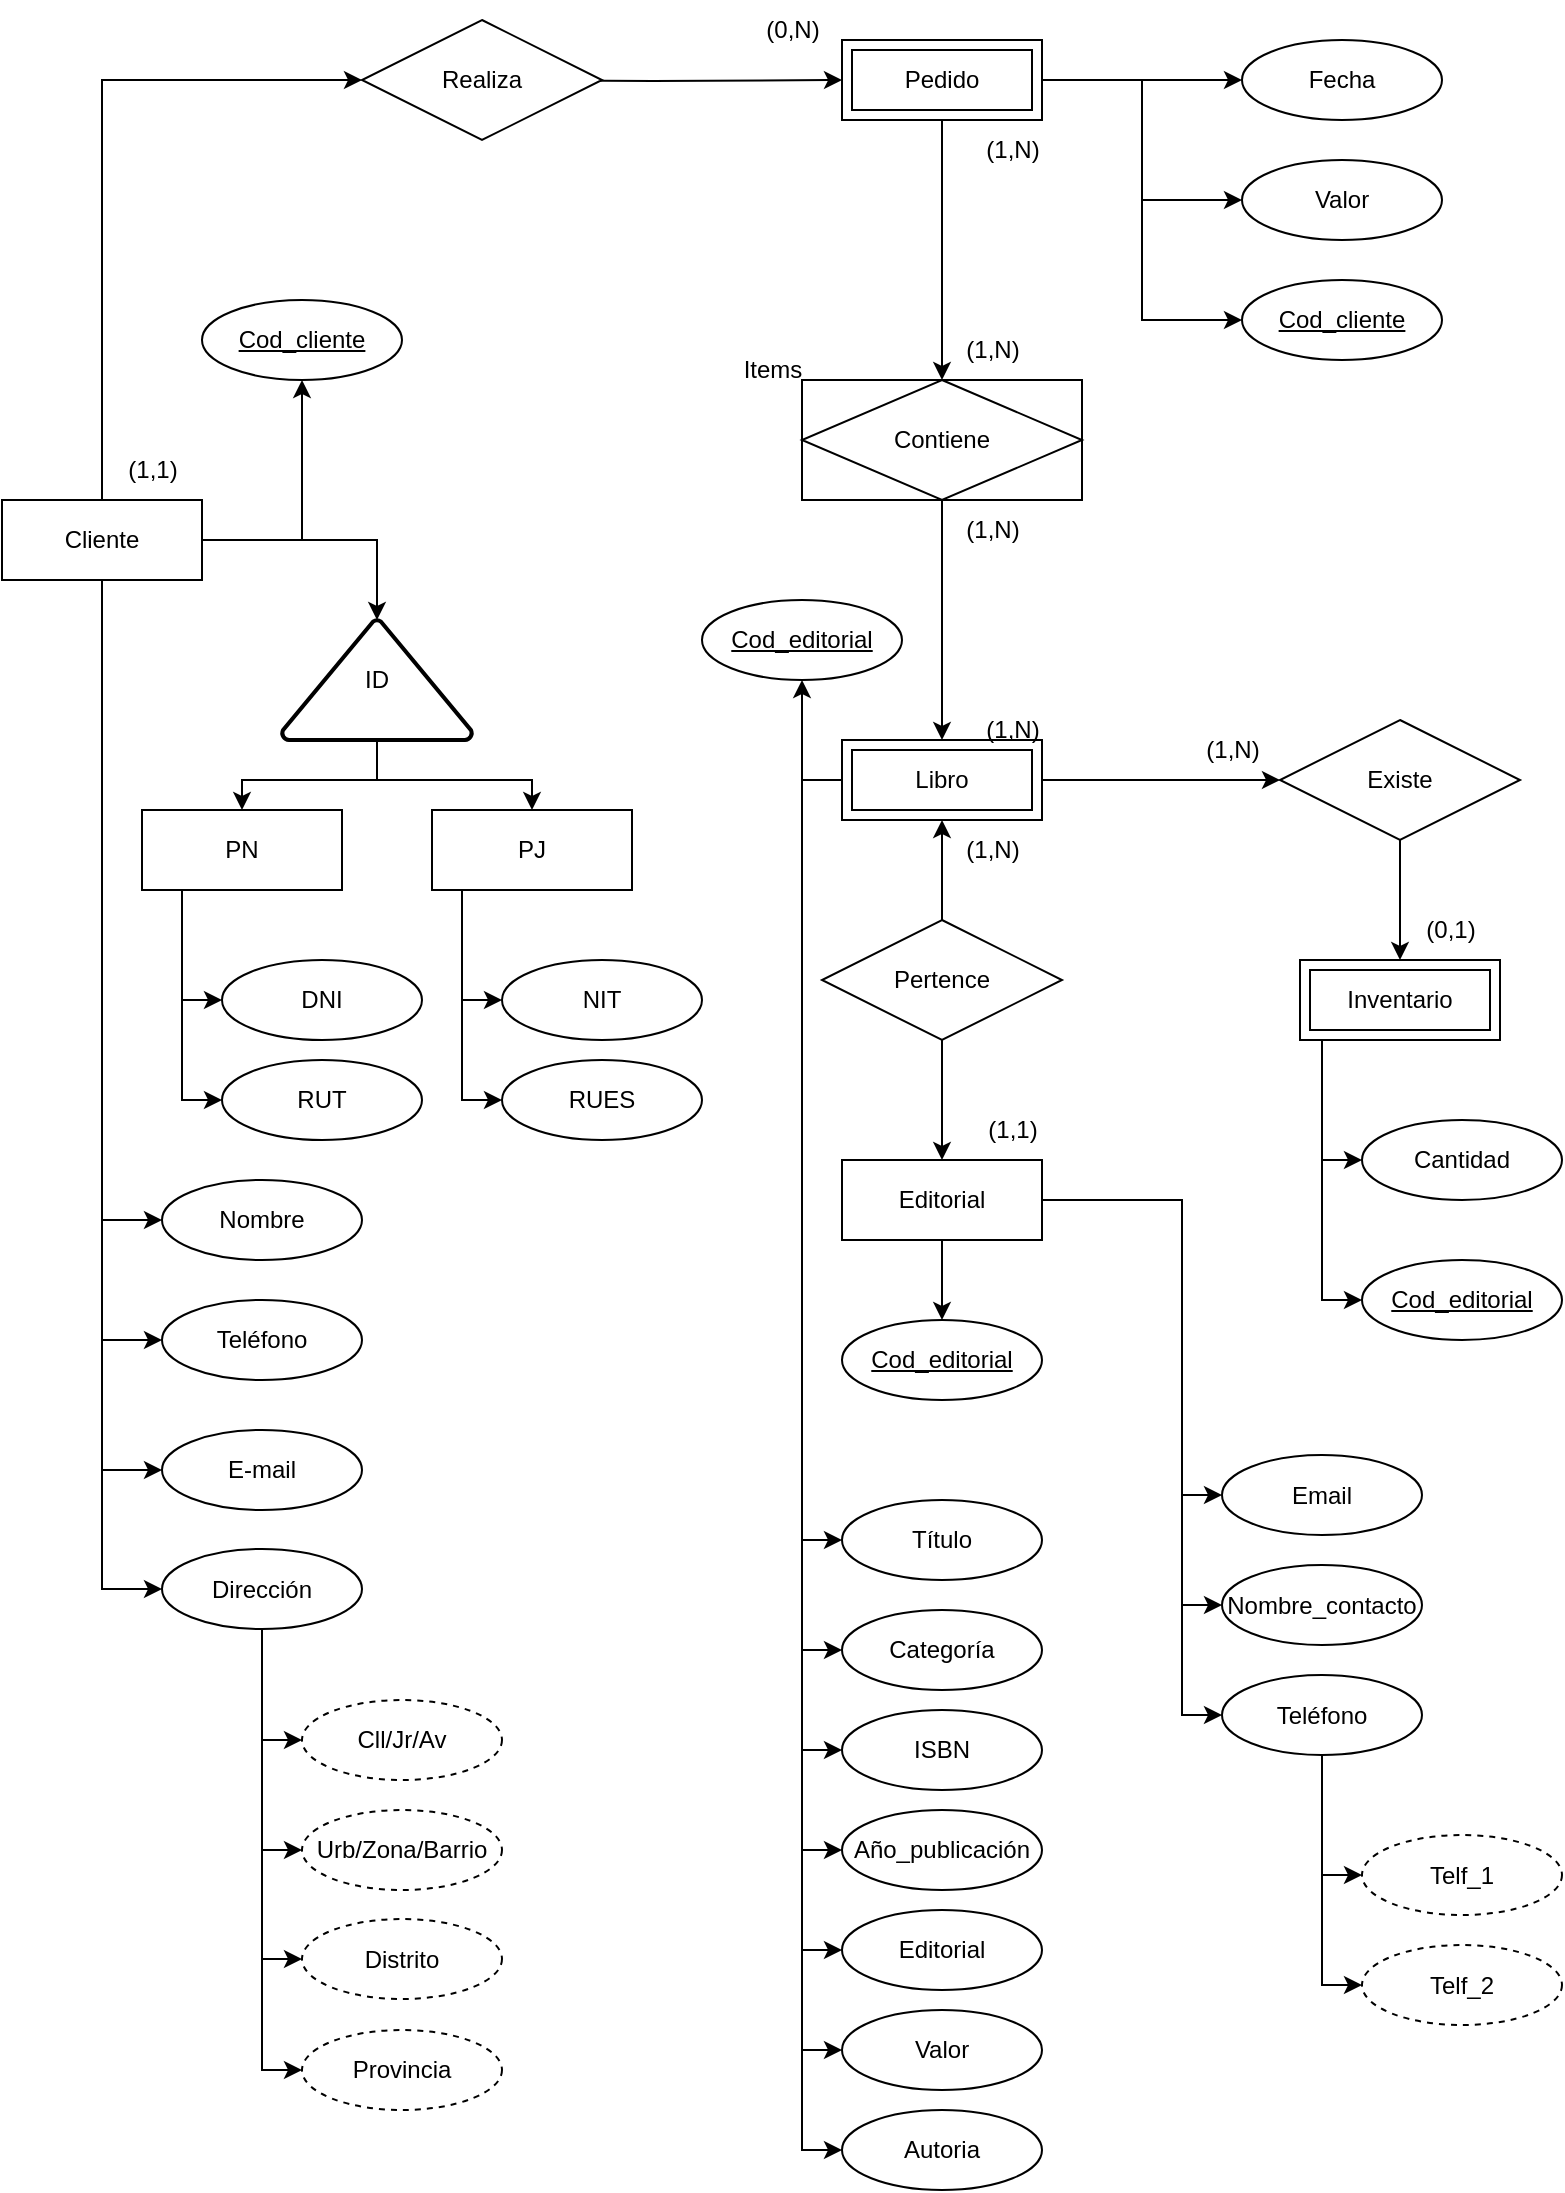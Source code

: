 <mxfile version="26.2.14">
  <diagram name="Página-1" id="Ip4v7dtbPbzpBwcVzH8t">
    <mxGraphModel dx="1016" dy="527" grid="1" gridSize="10" guides="1" tooltips="1" connect="1" arrows="1" fold="1" page="1" pageScale="1" pageWidth="827" pageHeight="1169" math="0" shadow="0">
      <root>
        <mxCell id="0" />
        <mxCell id="1" parent="0" />
        <mxCell id="OY7hNffcwOMPqXHgmJIn-22" style="edgeStyle=orthogonalEdgeStyle;rounded=0;orthogonalLoop=1;jettySize=auto;html=1;exitX=1;exitY=0.5;exitDx=0;exitDy=0;entryX=0;entryY=0.5;entryDx=0;entryDy=0;" edge="1" parent="1" source="OY7hNffcwOMPqXHgmJIn-1" target="OY7hNffcwOMPqXHgmJIn-21">
          <mxGeometry relative="1" as="geometry" />
        </mxCell>
        <mxCell id="OY7hNffcwOMPqXHgmJIn-81" style="edgeStyle=orthogonalEdgeStyle;rounded=0;orthogonalLoop=1;jettySize=auto;html=1;exitX=0;exitY=0.5;exitDx=0;exitDy=0;entryX=0;entryY=0.5;entryDx=0;entryDy=0;" edge="1" parent="1" source="OY7hNffcwOMPqXHgmJIn-1" target="OY7hNffcwOMPqXHgmJIn-74">
          <mxGeometry relative="1" as="geometry" />
        </mxCell>
        <mxCell id="OY7hNffcwOMPqXHgmJIn-82" style="edgeStyle=orthogonalEdgeStyle;rounded=0;orthogonalLoop=1;jettySize=auto;html=1;exitX=0;exitY=0.5;exitDx=0;exitDy=0;entryX=0;entryY=0.5;entryDx=0;entryDy=0;" edge="1" parent="1" source="OY7hNffcwOMPqXHgmJIn-1" target="OY7hNffcwOMPqXHgmJIn-75">
          <mxGeometry relative="1" as="geometry" />
        </mxCell>
        <mxCell id="OY7hNffcwOMPqXHgmJIn-84" style="edgeStyle=orthogonalEdgeStyle;rounded=0;orthogonalLoop=1;jettySize=auto;html=1;exitX=0;exitY=0.5;exitDx=0;exitDy=0;entryX=0;entryY=0.5;entryDx=0;entryDy=0;" edge="1" parent="1" source="OY7hNffcwOMPqXHgmJIn-1" target="OY7hNffcwOMPqXHgmJIn-76">
          <mxGeometry relative="1" as="geometry" />
        </mxCell>
        <mxCell id="OY7hNffcwOMPqXHgmJIn-85" style="edgeStyle=orthogonalEdgeStyle;rounded=0;orthogonalLoop=1;jettySize=auto;html=1;exitX=0;exitY=0.5;exitDx=0;exitDy=0;entryX=0;entryY=0.5;entryDx=0;entryDy=0;" edge="1" parent="1" source="OY7hNffcwOMPqXHgmJIn-1" target="OY7hNffcwOMPqXHgmJIn-77">
          <mxGeometry relative="1" as="geometry" />
        </mxCell>
        <mxCell id="OY7hNffcwOMPqXHgmJIn-86" style="edgeStyle=orthogonalEdgeStyle;rounded=0;orthogonalLoop=1;jettySize=auto;html=1;exitX=0;exitY=0.5;exitDx=0;exitDy=0;entryX=0;entryY=0.5;entryDx=0;entryDy=0;" edge="1" parent="1" source="OY7hNffcwOMPqXHgmJIn-1" target="OY7hNffcwOMPqXHgmJIn-78">
          <mxGeometry relative="1" as="geometry" />
        </mxCell>
        <mxCell id="OY7hNffcwOMPqXHgmJIn-87" style="edgeStyle=orthogonalEdgeStyle;rounded=0;orthogonalLoop=1;jettySize=auto;html=1;exitX=0;exitY=0.5;exitDx=0;exitDy=0;entryX=0;entryY=0.5;entryDx=0;entryDy=0;" edge="1" parent="1" source="OY7hNffcwOMPqXHgmJIn-1" target="OY7hNffcwOMPqXHgmJIn-79">
          <mxGeometry relative="1" as="geometry" />
        </mxCell>
        <mxCell id="OY7hNffcwOMPqXHgmJIn-88" style="edgeStyle=orthogonalEdgeStyle;rounded=0;orthogonalLoop=1;jettySize=auto;html=1;exitX=0;exitY=0.5;exitDx=0;exitDy=0;entryX=0;entryY=0.5;entryDx=0;entryDy=0;" edge="1" parent="1" source="OY7hNffcwOMPqXHgmJIn-1" target="OY7hNffcwOMPqXHgmJIn-80">
          <mxGeometry relative="1" as="geometry" />
        </mxCell>
        <mxCell id="OY7hNffcwOMPqXHgmJIn-109" style="edgeStyle=orthogonalEdgeStyle;rounded=0;orthogonalLoop=1;jettySize=auto;html=1;exitX=0;exitY=0.5;exitDx=0;exitDy=0;" edge="1" parent="1" source="OY7hNffcwOMPqXHgmJIn-1" target="OY7hNffcwOMPqXHgmJIn-108">
          <mxGeometry relative="1" as="geometry" />
        </mxCell>
        <mxCell id="OY7hNffcwOMPqXHgmJIn-1" value="Libro" style="shape=ext;margin=3;double=1;whiteSpace=wrap;html=1;align=center;" vertex="1" parent="1">
          <mxGeometry x="450" y="410" width="100" height="40" as="geometry" />
        </mxCell>
        <mxCell id="OY7hNffcwOMPqXHgmJIn-12" style="edgeStyle=orthogonalEdgeStyle;rounded=0;orthogonalLoop=1;jettySize=auto;html=1;exitX=0.5;exitY=1;exitDx=0;exitDy=0;entryX=0.5;entryY=0;entryDx=0;entryDy=0;" edge="1" parent="1" source="OY7hNffcwOMPqXHgmJIn-2" target="OY7hNffcwOMPqXHgmJIn-28">
          <mxGeometry relative="1" as="geometry">
            <mxPoint x="500" y="160" as="targetPoint" />
          </mxGeometry>
        </mxCell>
        <mxCell id="OY7hNffcwOMPqXHgmJIn-72" style="edgeStyle=orthogonalEdgeStyle;rounded=0;orthogonalLoop=1;jettySize=auto;html=1;exitX=1;exitY=0.5;exitDx=0;exitDy=0;entryX=0;entryY=0.5;entryDx=0;entryDy=0;" edge="1" parent="1" source="OY7hNffcwOMPqXHgmJIn-2" target="OY7hNffcwOMPqXHgmJIn-70">
          <mxGeometry relative="1" as="geometry" />
        </mxCell>
        <mxCell id="OY7hNffcwOMPqXHgmJIn-73" style="edgeStyle=orthogonalEdgeStyle;rounded=0;orthogonalLoop=1;jettySize=auto;html=1;exitX=1;exitY=0.5;exitDx=0;exitDy=0;entryX=0;entryY=0.5;entryDx=0;entryDy=0;" edge="1" parent="1" source="OY7hNffcwOMPqXHgmJIn-2" target="OY7hNffcwOMPqXHgmJIn-71">
          <mxGeometry relative="1" as="geometry" />
        </mxCell>
        <mxCell id="OY7hNffcwOMPqXHgmJIn-107" style="edgeStyle=orthogonalEdgeStyle;rounded=0;orthogonalLoop=1;jettySize=auto;html=1;exitX=1;exitY=0.5;exitDx=0;exitDy=0;entryX=0;entryY=0.5;entryDx=0;entryDy=0;" edge="1" parent="1" source="OY7hNffcwOMPqXHgmJIn-2" target="OY7hNffcwOMPqXHgmJIn-106">
          <mxGeometry relative="1" as="geometry" />
        </mxCell>
        <mxCell id="OY7hNffcwOMPqXHgmJIn-2" value="Pedido" style="shape=ext;margin=3;double=1;whiteSpace=wrap;html=1;align=center;" vertex="1" parent="1">
          <mxGeometry x="450" y="60" width="100" height="40" as="geometry" />
        </mxCell>
        <mxCell id="OY7hNffcwOMPqXHgmJIn-90" style="edgeStyle=orthogonalEdgeStyle;rounded=0;orthogonalLoop=1;jettySize=auto;html=1;exitX=0.5;exitY=1;exitDx=0;exitDy=0;entryX=0;entryY=0.5;entryDx=0;entryDy=0;" edge="1" parent="1" source="OY7hNffcwOMPqXHgmJIn-3" target="OY7hNffcwOMPqXHgmJIn-89">
          <mxGeometry relative="1" as="geometry">
            <Array as="points">
              <mxPoint x="690" y="560" />
              <mxPoint x="690" y="620" />
            </Array>
          </mxGeometry>
        </mxCell>
        <mxCell id="OY7hNffcwOMPqXHgmJIn-112" style="edgeStyle=orthogonalEdgeStyle;rounded=0;orthogonalLoop=1;jettySize=auto;html=1;exitX=0.5;exitY=1;exitDx=0;exitDy=0;entryX=0;entryY=0.5;entryDx=0;entryDy=0;" edge="1" parent="1" source="OY7hNffcwOMPqXHgmJIn-3" target="OY7hNffcwOMPqXHgmJIn-110">
          <mxGeometry relative="1" as="geometry">
            <Array as="points">
              <mxPoint x="690" y="560" />
              <mxPoint x="690" y="690" />
            </Array>
          </mxGeometry>
        </mxCell>
        <mxCell id="OY7hNffcwOMPqXHgmJIn-3" value="Inventario" style="shape=ext;margin=3;double=1;whiteSpace=wrap;html=1;align=center;" vertex="1" parent="1">
          <mxGeometry x="679" y="520" width="100" height="40" as="geometry" />
        </mxCell>
        <mxCell id="OY7hNffcwOMPqXHgmJIn-94" style="edgeStyle=orthogonalEdgeStyle;rounded=0;orthogonalLoop=1;jettySize=auto;html=1;exitX=1;exitY=0.5;exitDx=0;exitDy=0;entryX=0;entryY=0.5;entryDx=0;entryDy=0;" edge="1" parent="1" source="OY7hNffcwOMPqXHgmJIn-4" target="OY7hNffcwOMPqXHgmJIn-91">
          <mxGeometry relative="1" as="geometry">
            <Array as="points">
              <mxPoint x="620" y="640" />
              <mxPoint x="620" y="787" />
            </Array>
          </mxGeometry>
        </mxCell>
        <mxCell id="OY7hNffcwOMPqXHgmJIn-95" style="edgeStyle=orthogonalEdgeStyle;rounded=0;orthogonalLoop=1;jettySize=auto;html=1;exitX=1;exitY=0.5;exitDx=0;exitDy=0;entryX=0;entryY=0.5;entryDx=0;entryDy=0;" edge="1" parent="1" source="OY7hNffcwOMPqXHgmJIn-4" target="OY7hNffcwOMPqXHgmJIn-92">
          <mxGeometry relative="1" as="geometry">
            <Array as="points">
              <mxPoint x="620" y="640" />
              <mxPoint x="620" y="843" />
            </Array>
          </mxGeometry>
        </mxCell>
        <mxCell id="OY7hNffcwOMPqXHgmJIn-96" style="edgeStyle=orthogonalEdgeStyle;rounded=0;orthogonalLoop=1;jettySize=auto;html=1;exitX=1;exitY=0.5;exitDx=0;exitDy=0;entryX=0;entryY=0.5;entryDx=0;entryDy=0;" edge="1" parent="1" source="OY7hNffcwOMPqXHgmJIn-4" target="OY7hNffcwOMPqXHgmJIn-93">
          <mxGeometry relative="1" as="geometry">
            <Array as="points">
              <mxPoint x="620" y="640" />
              <mxPoint x="620" y="897" />
            </Array>
          </mxGeometry>
        </mxCell>
        <mxCell id="OY7hNffcwOMPqXHgmJIn-104" style="edgeStyle=orthogonalEdgeStyle;rounded=0;orthogonalLoop=1;jettySize=auto;html=1;exitX=0.5;exitY=1;exitDx=0;exitDy=0;entryX=0.5;entryY=0;entryDx=0;entryDy=0;" edge="1" parent="1" source="OY7hNffcwOMPqXHgmJIn-4" target="OY7hNffcwOMPqXHgmJIn-103">
          <mxGeometry relative="1" as="geometry" />
        </mxCell>
        <mxCell id="OY7hNffcwOMPqXHgmJIn-4" value="Editorial" style="whiteSpace=wrap;html=1;align=center;" vertex="1" parent="1">
          <mxGeometry x="450" y="620" width="100" height="40" as="geometry" />
        </mxCell>
        <mxCell id="OY7hNffcwOMPqXHgmJIn-26" style="edgeStyle=orthogonalEdgeStyle;rounded=0;orthogonalLoop=1;jettySize=auto;html=1;exitX=0.5;exitY=0;exitDx=0;exitDy=0;entryX=0;entryY=0.5;entryDx=0;entryDy=0;" edge="1" parent="1" source="OY7hNffcwOMPqXHgmJIn-5" target="OY7hNffcwOMPqXHgmJIn-6">
          <mxGeometry relative="1" as="geometry" />
        </mxCell>
        <mxCell id="OY7hNffcwOMPqXHgmJIn-39" style="edgeStyle=orthogonalEdgeStyle;rounded=0;orthogonalLoop=1;jettySize=auto;html=1;exitX=0.5;exitY=1;exitDx=0;exitDy=0;entryX=0;entryY=0.5;entryDx=0;entryDy=0;" edge="1" parent="1" source="OY7hNffcwOMPqXHgmJIn-5" target="OY7hNffcwOMPqXHgmJIn-35">
          <mxGeometry relative="1" as="geometry" />
        </mxCell>
        <mxCell id="OY7hNffcwOMPqXHgmJIn-40" style="edgeStyle=orthogonalEdgeStyle;rounded=0;orthogonalLoop=1;jettySize=auto;html=1;exitX=0.5;exitY=1;exitDx=0;exitDy=0;entryX=0;entryY=0.5;entryDx=0;entryDy=0;" edge="1" parent="1" source="OY7hNffcwOMPqXHgmJIn-5" target="OY7hNffcwOMPqXHgmJIn-36">
          <mxGeometry relative="1" as="geometry" />
        </mxCell>
        <mxCell id="OY7hNffcwOMPqXHgmJIn-41" style="edgeStyle=orthogonalEdgeStyle;rounded=0;orthogonalLoop=1;jettySize=auto;html=1;exitX=0.5;exitY=1;exitDx=0;exitDy=0;entryX=0;entryY=0.5;entryDx=0;entryDy=0;" edge="1" parent="1" source="OY7hNffcwOMPqXHgmJIn-5" target="OY7hNffcwOMPqXHgmJIn-37">
          <mxGeometry relative="1" as="geometry" />
        </mxCell>
        <mxCell id="OY7hNffcwOMPqXHgmJIn-105" style="edgeStyle=orthogonalEdgeStyle;rounded=0;orthogonalLoop=1;jettySize=auto;html=1;exitX=1;exitY=0.5;exitDx=0;exitDy=0;entryX=0.5;entryY=1;entryDx=0;entryDy=0;" edge="1" parent="1" source="OY7hNffcwOMPqXHgmJIn-5" target="OY7hNffcwOMPqXHgmJIn-102">
          <mxGeometry relative="1" as="geometry" />
        </mxCell>
        <mxCell id="OY7hNffcwOMPqXHgmJIn-5" value="Cliente" style="whiteSpace=wrap;html=1;align=center;" vertex="1" parent="1">
          <mxGeometry x="30" y="290" width="100" height="40" as="geometry" />
        </mxCell>
        <mxCell id="OY7hNffcwOMPqXHgmJIn-8" style="edgeStyle=orthogonalEdgeStyle;rounded=0;orthogonalLoop=1;jettySize=auto;html=1;exitX=1;exitY=0.5;exitDx=0;exitDy=0;entryX=0;entryY=0.5;entryDx=0;entryDy=0;" edge="1" parent="1" target="OY7hNffcwOMPqXHgmJIn-2">
          <mxGeometry relative="1" as="geometry">
            <mxPoint x="260" y="80" as="sourcePoint" />
          </mxGeometry>
        </mxCell>
        <mxCell id="OY7hNffcwOMPqXHgmJIn-6" value="Realiza" style="shape=rhombus;perimeter=rhombusPerimeter;whiteSpace=wrap;html=1;align=center;" vertex="1" parent="1">
          <mxGeometry x="210" y="50" width="120" height="60" as="geometry" />
        </mxCell>
        <mxCell id="OY7hNffcwOMPqXHgmJIn-9" value="(1,1)" style="text;html=1;align=center;verticalAlign=middle;resizable=0;points=[];autosize=1;strokeColor=none;fillColor=none;" vertex="1" parent="1">
          <mxGeometry x="80" y="260" width="50" height="30" as="geometry" />
        </mxCell>
        <mxCell id="OY7hNffcwOMPqXHgmJIn-10" value="(0,N)" style="text;html=1;align=center;verticalAlign=middle;resizable=0;points=[];autosize=1;strokeColor=none;fillColor=none;" vertex="1" parent="1">
          <mxGeometry x="400" y="40" width="50" height="30" as="geometry" />
        </mxCell>
        <mxCell id="OY7hNffcwOMPqXHgmJIn-14" value="(1,N)" style="text;html=1;align=center;verticalAlign=middle;resizable=0;points=[];autosize=1;strokeColor=none;fillColor=none;" vertex="1" parent="1">
          <mxGeometry x="510" y="100" width="50" height="30" as="geometry" />
        </mxCell>
        <mxCell id="OY7hNffcwOMPqXHgmJIn-15" value="(1,N)" style="text;html=1;align=center;verticalAlign=middle;resizable=0;points=[];autosize=1;strokeColor=none;fillColor=none;" vertex="1" parent="1">
          <mxGeometry x="510" y="390" width="50" height="30" as="geometry" />
        </mxCell>
        <mxCell id="OY7hNffcwOMPqXHgmJIn-17" style="edgeStyle=orthogonalEdgeStyle;rounded=0;orthogonalLoop=1;jettySize=auto;html=1;exitX=0.5;exitY=0;exitDx=0;exitDy=0;entryX=0.5;entryY=1;entryDx=0;entryDy=0;" edge="1" parent="1" source="OY7hNffcwOMPqXHgmJIn-16" target="OY7hNffcwOMPqXHgmJIn-1">
          <mxGeometry relative="1" as="geometry" />
        </mxCell>
        <mxCell id="OY7hNffcwOMPqXHgmJIn-18" style="edgeStyle=orthogonalEdgeStyle;rounded=0;orthogonalLoop=1;jettySize=auto;html=1;exitX=0.5;exitY=1;exitDx=0;exitDy=0;entryX=0.5;entryY=0;entryDx=0;entryDy=0;" edge="1" parent="1" source="OY7hNffcwOMPqXHgmJIn-16" target="OY7hNffcwOMPqXHgmJIn-4">
          <mxGeometry relative="1" as="geometry" />
        </mxCell>
        <mxCell id="OY7hNffcwOMPqXHgmJIn-16" value="Pertence" style="shape=rhombus;perimeter=rhombusPerimeter;whiteSpace=wrap;html=1;align=center;" vertex="1" parent="1">
          <mxGeometry x="440" y="500" width="120" height="60" as="geometry" />
        </mxCell>
        <mxCell id="OY7hNffcwOMPqXHgmJIn-19" value="(1,N)" style="text;html=1;align=center;verticalAlign=middle;resizable=0;points=[];autosize=1;strokeColor=none;fillColor=none;" vertex="1" parent="1">
          <mxGeometry x="500" y="450" width="50" height="30" as="geometry" />
        </mxCell>
        <mxCell id="OY7hNffcwOMPqXHgmJIn-20" value="(1,1)" style="text;html=1;align=center;verticalAlign=middle;resizable=0;points=[];autosize=1;strokeColor=none;fillColor=none;" vertex="1" parent="1">
          <mxGeometry x="510" y="590" width="50" height="30" as="geometry" />
        </mxCell>
        <mxCell id="OY7hNffcwOMPqXHgmJIn-21" value="Existe" style="shape=rhombus;perimeter=rhombusPerimeter;whiteSpace=wrap;html=1;align=center;" vertex="1" parent="1">
          <mxGeometry x="669" y="400" width="120" height="60" as="geometry" />
        </mxCell>
        <mxCell id="OY7hNffcwOMPqXHgmJIn-23" style="edgeStyle=orthogonalEdgeStyle;rounded=0;orthogonalLoop=1;jettySize=auto;html=1;entryX=0.5;entryY=0;entryDx=0;entryDy=0;" edge="1" parent="1" source="OY7hNffcwOMPqXHgmJIn-21" target="OY7hNffcwOMPqXHgmJIn-3">
          <mxGeometry relative="1" as="geometry" />
        </mxCell>
        <mxCell id="OY7hNffcwOMPqXHgmJIn-24" value="(1,N)" style="text;html=1;align=center;verticalAlign=middle;resizable=0;points=[];autosize=1;strokeColor=none;fillColor=none;" vertex="1" parent="1">
          <mxGeometry x="620" y="400" width="50" height="30" as="geometry" />
        </mxCell>
        <mxCell id="OY7hNffcwOMPqXHgmJIn-25" value="(0,1)" style="text;html=1;align=center;verticalAlign=middle;resizable=0;points=[];autosize=1;strokeColor=none;fillColor=none;" vertex="1" parent="1">
          <mxGeometry x="729" y="490" width="50" height="30" as="geometry" />
        </mxCell>
        <mxCell id="OY7hNffcwOMPqXHgmJIn-33" style="edgeStyle=orthogonalEdgeStyle;rounded=0;orthogonalLoop=1;jettySize=auto;html=1;exitX=0.5;exitY=1;exitDx=0;exitDy=0;entryX=0.5;entryY=0;entryDx=0;entryDy=0;" edge="1" parent="1" source="OY7hNffcwOMPqXHgmJIn-28" target="OY7hNffcwOMPqXHgmJIn-1">
          <mxGeometry relative="1" as="geometry" />
        </mxCell>
        <mxCell id="OY7hNffcwOMPqXHgmJIn-28" value="Contiene" style="shape=associativeEntity;whiteSpace=wrap;html=1;align=center;" vertex="1" parent="1">
          <mxGeometry x="430" y="230" width="140" height="60" as="geometry" />
        </mxCell>
        <mxCell id="OY7hNffcwOMPqXHgmJIn-29" value="Items" style="text;html=1;align=center;verticalAlign=middle;resizable=0;points=[];autosize=1;strokeColor=none;fillColor=none;" vertex="1" parent="1">
          <mxGeometry x="390" y="210" width="50" height="30" as="geometry" />
        </mxCell>
        <mxCell id="OY7hNffcwOMPqXHgmJIn-30" value="(1,N)" style="text;html=1;align=center;verticalAlign=middle;resizable=0;points=[];autosize=1;strokeColor=none;fillColor=none;" vertex="1" parent="1">
          <mxGeometry x="500" y="200" width="50" height="30" as="geometry" />
        </mxCell>
        <mxCell id="OY7hNffcwOMPqXHgmJIn-31" value="(1,N)" style="text;html=1;align=center;verticalAlign=middle;resizable=0;points=[];autosize=1;strokeColor=none;fillColor=none;" vertex="1" parent="1">
          <mxGeometry x="500" y="290" width="50" height="30" as="geometry" />
        </mxCell>
        <mxCell id="OY7hNffcwOMPqXHgmJIn-34" value="Nombre" style="ellipse;whiteSpace=wrap;html=1;align=center;" vertex="1" parent="1">
          <mxGeometry x="110" y="630" width="100" height="40" as="geometry" />
        </mxCell>
        <mxCell id="OY7hNffcwOMPqXHgmJIn-35" value="Teléfono" style="ellipse;whiteSpace=wrap;html=1;align=center;" vertex="1" parent="1">
          <mxGeometry x="110" y="690" width="100" height="40" as="geometry" />
        </mxCell>
        <mxCell id="OY7hNffcwOMPqXHgmJIn-36" value="E-mail" style="ellipse;whiteSpace=wrap;html=1;align=center;" vertex="1" parent="1">
          <mxGeometry x="110" y="755" width="100" height="40" as="geometry" />
        </mxCell>
        <mxCell id="OY7hNffcwOMPqXHgmJIn-51" style="edgeStyle=orthogonalEdgeStyle;rounded=0;orthogonalLoop=1;jettySize=auto;html=1;exitX=0.5;exitY=1;exitDx=0;exitDy=0;entryX=0;entryY=0.5;entryDx=0;entryDy=0;" edge="1" parent="1" source="OY7hNffcwOMPqXHgmJIn-37" target="OY7hNffcwOMPqXHgmJIn-42">
          <mxGeometry relative="1" as="geometry" />
        </mxCell>
        <mxCell id="OY7hNffcwOMPqXHgmJIn-52" style="edgeStyle=orthogonalEdgeStyle;rounded=0;orthogonalLoop=1;jettySize=auto;html=1;exitX=0.5;exitY=1;exitDx=0;exitDy=0;entryX=0;entryY=0.5;entryDx=0;entryDy=0;" edge="1" parent="1" source="OY7hNffcwOMPqXHgmJIn-37" target="OY7hNffcwOMPqXHgmJIn-43">
          <mxGeometry relative="1" as="geometry" />
        </mxCell>
        <mxCell id="OY7hNffcwOMPqXHgmJIn-53" style="edgeStyle=orthogonalEdgeStyle;rounded=0;orthogonalLoop=1;jettySize=auto;html=1;exitX=0.5;exitY=1;exitDx=0;exitDy=0;entryX=0;entryY=0.5;entryDx=0;entryDy=0;" edge="1" parent="1" source="OY7hNffcwOMPqXHgmJIn-37" target="OY7hNffcwOMPqXHgmJIn-44">
          <mxGeometry relative="1" as="geometry" />
        </mxCell>
        <mxCell id="OY7hNffcwOMPqXHgmJIn-55" style="edgeStyle=orthogonalEdgeStyle;rounded=0;orthogonalLoop=1;jettySize=auto;html=1;exitX=0.5;exitY=1;exitDx=0;exitDy=0;entryX=0;entryY=0.5;entryDx=0;entryDy=0;" edge="1" parent="1" source="OY7hNffcwOMPqXHgmJIn-37" target="OY7hNffcwOMPqXHgmJIn-45">
          <mxGeometry relative="1" as="geometry" />
        </mxCell>
        <mxCell id="OY7hNffcwOMPqXHgmJIn-37" value="Dirección" style="ellipse;whiteSpace=wrap;html=1;align=center;" vertex="1" parent="1">
          <mxGeometry x="110" y="814.5" width="100" height="40" as="geometry" />
        </mxCell>
        <mxCell id="OY7hNffcwOMPqXHgmJIn-38" style="edgeStyle=orthogonalEdgeStyle;rounded=0;orthogonalLoop=1;jettySize=auto;html=1;exitX=0.5;exitY=1;exitDx=0;exitDy=0;entryX=0;entryY=0.5;entryDx=0;entryDy=0;" edge="1" parent="1" source="OY7hNffcwOMPqXHgmJIn-5" target="OY7hNffcwOMPqXHgmJIn-34">
          <mxGeometry relative="1" as="geometry" />
        </mxCell>
        <mxCell id="OY7hNffcwOMPqXHgmJIn-42" value="Cll/Jr/Av" style="ellipse;whiteSpace=wrap;html=1;align=center;dashed=1;" vertex="1" parent="1">
          <mxGeometry x="180" y="890" width="100" height="40" as="geometry" />
        </mxCell>
        <mxCell id="OY7hNffcwOMPqXHgmJIn-43" value="Urb/Zona/Barrio" style="ellipse;whiteSpace=wrap;html=1;align=center;dashed=1;" vertex="1" parent="1">
          <mxGeometry x="180" y="945" width="100" height="40" as="geometry" />
        </mxCell>
        <mxCell id="OY7hNffcwOMPqXHgmJIn-44" value="Distrito" style="ellipse;whiteSpace=wrap;html=1;align=center;dashed=1;" vertex="1" parent="1">
          <mxGeometry x="180" y="999.5" width="100" height="40" as="geometry" />
        </mxCell>
        <mxCell id="OY7hNffcwOMPqXHgmJIn-45" value="Provincia" style="ellipse;whiteSpace=wrap;html=1;align=center;dashed=1;" vertex="1" parent="1">
          <mxGeometry x="180" y="1055" width="100" height="40" as="geometry" />
        </mxCell>
        <mxCell id="OY7hNffcwOMPqXHgmJIn-59" style="edgeStyle=orthogonalEdgeStyle;rounded=0;orthogonalLoop=1;jettySize=auto;html=1;exitX=0.5;exitY=1;exitDx=0;exitDy=0;exitPerimeter=0;entryX=0.5;entryY=0;entryDx=0;entryDy=0;" edge="1" parent="1" source="OY7hNffcwOMPqXHgmJIn-56" target="OY7hNffcwOMPqXHgmJIn-58">
          <mxGeometry relative="1" as="geometry">
            <Array as="points">
              <mxPoint x="217" y="430" />
              <mxPoint x="295" y="430" />
            </Array>
          </mxGeometry>
        </mxCell>
        <mxCell id="OY7hNffcwOMPqXHgmJIn-60" style="edgeStyle=orthogonalEdgeStyle;rounded=0;orthogonalLoop=1;jettySize=auto;html=1;exitX=0.5;exitY=1;exitDx=0;exitDy=0;exitPerimeter=0;entryX=0.5;entryY=0;entryDx=0;entryDy=0;" edge="1" parent="1" source="OY7hNffcwOMPqXHgmJIn-56" target="OY7hNffcwOMPqXHgmJIn-57">
          <mxGeometry relative="1" as="geometry" />
        </mxCell>
        <mxCell id="OY7hNffcwOMPqXHgmJIn-56" value="ID" style="strokeWidth=2;html=1;shape=mxgraph.flowchart.extract_or_measurement;whiteSpace=wrap;" vertex="1" parent="1">
          <mxGeometry x="170" y="350" width="95" height="60" as="geometry" />
        </mxCell>
        <mxCell id="OY7hNffcwOMPqXHgmJIn-65" style="edgeStyle=orthogonalEdgeStyle;rounded=0;orthogonalLoop=1;jettySize=auto;html=1;exitX=0.5;exitY=1;exitDx=0;exitDy=0;entryX=0;entryY=0.5;entryDx=0;entryDy=0;" edge="1" parent="1" source="OY7hNffcwOMPqXHgmJIn-57" target="OY7hNffcwOMPqXHgmJIn-61">
          <mxGeometry relative="1" as="geometry">
            <Array as="points">
              <mxPoint x="120" y="485" />
              <mxPoint x="120" y="540" />
            </Array>
          </mxGeometry>
        </mxCell>
        <mxCell id="OY7hNffcwOMPqXHgmJIn-66" style="edgeStyle=orthogonalEdgeStyle;rounded=0;orthogonalLoop=1;jettySize=auto;html=1;exitX=0.5;exitY=1;exitDx=0;exitDy=0;entryX=0;entryY=0.5;entryDx=0;entryDy=0;" edge="1" parent="1" source="OY7hNffcwOMPqXHgmJIn-57" target="OY7hNffcwOMPqXHgmJIn-62">
          <mxGeometry relative="1" as="geometry">
            <Array as="points">
              <mxPoint x="120" y="485" />
              <mxPoint x="120" y="590" />
            </Array>
          </mxGeometry>
        </mxCell>
        <mxCell id="OY7hNffcwOMPqXHgmJIn-57" value="PN" style="whiteSpace=wrap;html=1;align=center;" vertex="1" parent="1">
          <mxGeometry x="100" y="445" width="100" height="40" as="geometry" />
        </mxCell>
        <mxCell id="OY7hNffcwOMPqXHgmJIn-67" style="edgeStyle=orthogonalEdgeStyle;rounded=0;orthogonalLoop=1;jettySize=auto;html=1;exitX=0.5;exitY=1;exitDx=0;exitDy=0;entryX=0;entryY=0.5;entryDx=0;entryDy=0;" edge="1" parent="1" source="OY7hNffcwOMPqXHgmJIn-58" target="OY7hNffcwOMPqXHgmJIn-63">
          <mxGeometry relative="1" as="geometry">
            <Array as="points">
              <mxPoint x="260" y="485" />
              <mxPoint x="260" y="540" />
            </Array>
          </mxGeometry>
        </mxCell>
        <mxCell id="OY7hNffcwOMPqXHgmJIn-68" style="edgeStyle=orthogonalEdgeStyle;rounded=0;orthogonalLoop=1;jettySize=auto;html=1;exitX=0.5;exitY=1;exitDx=0;exitDy=0;entryX=0;entryY=0.5;entryDx=0;entryDy=0;" edge="1" parent="1" source="OY7hNffcwOMPqXHgmJIn-58" target="OY7hNffcwOMPqXHgmJIn-64">
          <mxGeometry relative="1" as="geometry">
            <Array as="points">
              <mxPoint x="260" y="485" />
              <mxPoint x="260" y="590" />
            </Array>
          </mxGeometry>
        </mxCell>
        <mxCell id="OY7hNffcwOMPqXHgmJIn-58" value="PJ" style="whiteSpace=wrap;html=1;align=center;" vertex="1" parent="1">
          <mxGeometry x="245" y="445" width="100" height="40" as="geometry" />
        </mxCell>
        <mxCell id="OY7hNffcwOMPqXHgmJIn-61" value="DNI" style="ellipse;whiteSpace=wrap;html=1;align=center;" vertex="1" parent="1">
          <mxGeometry x="140" y="520" width="100" height="40" as="geometry" />
        </mxCell>
        <mxCell id="OY7hNffcwOMPqXHgmJIn-62" value="RUT" style="ellipse;whiteSpace=wrap;html=1;align=center;" vertex="1" parent="1">
          <mxGeometry x="140" y="570" width="100" height="40" as="geometry" />
        </mxCell>
        <mxCell id="OY7hNffcwOMPqXHgmJIn-63" value="NIT" style="ellipse;whiteSpace=wrap;html=1;align=center;" vertex="1" parent="1">
          <mxGeometry x="280" y="520" width="100" height="40" as="geometry" />
        </mxCell>
        <mxCell id="OY7hNffcwOMPqXHgmJIn-64" value="RUES" style="ellipse;whiteSpace=wrap;html=1;align=center;" vertex="1" parent="1">
          <mxGeometry x="280" y="570" width="100" height="40" as="geometry" />
        </mxCell>
        <mxCell id="OY7hNffcwOMPqXHgmJIn-69" style="edgeStyle=orthogonalEdgeStyle;rounded=0;orthogonalLoop=1;jettySize=auto;html=1;exitX=1;exitY=0.5;exitDx=0;exitDy=0;entryX=0.5;entryY=0;entryDx=0;entryDy=0;entryPerimeter=0;" edge="1" parent="1" source="OY7hNffcwOMPqXHgmJIn-5" target="OY7hNffcwOMPqXHgmJIn-56">
          <mxGeometry relative="1" as="geometry" />
        </mxCell>
        <mxCell id="OY7hNffcwOMPqXHgmJIn-70" value="Fecha" style="ellipse;whiteSpace=wrap;html=1;align=center;" vertex="1" parent="1">
          <mxGeometry x="650" y="60" width="100" height="40" as="geometry" />
        </mxCell>
        <mxCell id="OY7hNffcwOMPqXHgmJIn-71" value="Valor" style="ellipse;whiteSpace=wrap;html=1;align=center;" vertex="1" parent="1">
          <mxGeometry x="650" y="120" width="100" height="40" as="geometry" />
        </mxCell>
        <mxCell id="OY7hNffcwOMPqXHgmJIn-74" value="Título" style="ellipse;whiteSpace=wrap;html=1;align=center;" vertex="1" parent="1">
          <mxGeometry x="450" y="790" width="100" height="40" as="geometry" />
        </mxCell>
        <mxCell id="OY7hNffcwOMPqXHgmJIn-75" value="Categoría" style="ellipse;whiteSpace=wrap;html=1;align=center;" vertex="1" parent="1">
          <mxGeometry x="450" y="845" width="100" height="40" as="geometry" />
        </mxCell>
        <mxCell id="OY7hNffcwOMPqXHgmJIn-76" value="ISBN" style="ellipse;whiteSpace=wrap;html=1;align=center;" vertex="1" parent="1">
          <mxGeometry x="450" y="895" width="100" height="40" as="geometry" />
        </mxCell>
        <mxCell id="OY7hNffcwOMPqXHgmJIn-77" value="Año_publicación" style="ellipse;whiteSpace=wrap;html=1;align=center;" vertex="1" parent="1">
          <mxGeometry x="450" y="945" width="100" height="40" as="geometry" />
        </mxCell>
        <mxCell id="OY7hNffcwOMPqXHgmJIn-78" value="Editorial" style="ellipse;whiteSpace=wrap;html=1;align=center;" vertex="1" parent="1">
          <mxGeometry x="450" y="995" width="100" height="40" as="geometry" />
        </mxCell>
        <mxCell id="OY7hNffcwOMPqXHgmJIn-79" value="Valor" style="ellipse;whiteSpace=wrap;html=1;align=center;" vertex="1" parent="1">
          <mxGeometry x="450" y="1045" width="100" height="40" as="geometry" />
        </mxCell>
        <mxCell id="OY7hNffcwOMPqXHgmJIn-80" value="Autoria" style="ellipse;whiteSpace=wrap;html=1;align=center;" vertex="1" parent="1">
          <mxGeometry x="450" y="1095" width="100" height="40" as="geometry" />
        </mxCell>
        <mxCell id="OY7hNffcwOMPqXHgmJIn-89" value="Cantidad" style="ellipse;whiteSpace=wrap;html=1;align=center;" vertex="1" parent="1">
          <mxGeometry x="710" y="600" width="100" height="40" as="geometry" />
        </mxCell>
        <mxCell id="OY7hNffcwOMPqXHgmJIn-91" value="Email" style="ellipse;whiteSpace=wrap;html=1;align=center;" vertex="1" parent="1">
          <mxGeometry x="640" y="767.5" width="100" height="40" as="geometry" />
        </mxCell>
        <mxCell id="OY7hNffcwOMPqXHgmJIn-92" value="Nombre_contacto" style="ellipse;whiteSpace=wrap;html=1;align=center;" vertex="1" parent="1">
          <mxGeometry x="640" y="822.5" width="100" height="40" as="geometry" />
        </mxCell>
        <mxCell id="OY7hNffcwOMPqXHgmJIn-99" style="edgeStyle=orthogonalEdgeStyle;rounded=0;orthogonalLoop=1;jettySize=auto;html=1;exitX=0.5;exitY=1;exitDx=0;exitDy=0;entryX=0;entryY=0.5;entryDx=0;entryDy=0;" edge="1" parent="1" source="OY7hNffcwOMPqXHgmJIn-93" target="OY7hNffcwOMPqXHgmJIn-97">
          <mxGeometry relative="1" as="geometry" />
        </mxCell>
        <mxCell id="OY7hNffcwOMPqXHgmJIn-100" style="edgeStyle=orthogonalEdgeStyle;rounded=0;orthogonalLoop=1;jettySize=auto;html=1;exitX=0.5;exitY=1;exitDx=0;exitDy=0;entryX=0;entryY=0.5;entryDx=0;entryDy=0;" edge="1" parent="1" source="OY7hNffcwOMPqXHgmJIn-93" target="OY7hNffcwOMPqXHgmJIn-98">
          <mxGeometry relative="1" as="geometry" />
        </mxCell>
        <mxCell id="OY7hNffcwOMPqXHgmJIn-93" value="Teléfono" style="ellipse;whiteSpace=wrap;html=1;align=center;" vertex="1" parent="1">
          <mxGeometry x="640" y="877.5" width="100" height="40" as="geometry" />
        </mxCell>
        <mxCell id="OY7hNffcwOMPqXHgmJIn-97" value="Telf_1" style="ellipse;whiteSpace=wrap;html=1;align=center;dashed=1;" vertex="1" parent="1">
          <mxGeometry x="710" y="957.5" width="100" height="40" as="geometry" />
        </mxCell>
        <mxCell id="OY7hNffcwOMPqXHgmJIn-98" value="Telf_2" style="ellipse;whiteSpace=wrap;html=1;align=center;dashed=1;" vertex="1" parent="1">
          <mxGeometry x="710" y="1012.5" width="100" height="40" as="geometry" />
        </mxCell>
        <mxCell id="OY7hNffcwOMPqXHgmJIn-102" value="Cod_cliente" style="ellipse;whiteSpace=wrap;html=1;align=center;fontStyle=4;" vertex="1" parent="1">
          <mxGeometry x="130" y="190" width="100" height="40" as="geometry" />
        </mxCell>
        <mxCell id="OY7hNffcwOMPqXHgmJIn-103" value="Cod_editorial" style="ellipse;whiteSpace=wrap;html=1;align=center;fontStyle=4;" vertex="1" parent="1">
          <mxGeometry x="450" y="700" width="100" height="40" as="geometry" />
        </mxCell>
        <mxCell id="OY7hNffcwOMPqXHgmJIn-106" value="Cod_cliente" style="ellipse;whiteSpace=wrap;html=1;align=center;fontStyle=4;" vertex="1" parent="1">
          <mxGeometry x="650" y="180" width="100" height="40" as="geometry" />
        </mxCell>
        <mxCell id="OY7hNffcwOMPqXHgmJIn-108" value="Cod_editorial" style="ellipse;whiteSpace=wrap;html=1;align=center;fontStyle=4;" vertex="1" parent="1">
          <mxGeometry x="380" y="340" width="100" height="40" as="geometry" />
        </mxCell>
        <mxCell id="OY7hNffcwOMPqXHgmJIn-110" value="Cod_editorial" style="ellipse;whiteSpace=wrap;html=1;align=center;fontStyle=4;" vertex="1" parent="1">
          <mxGeometry x="710" y="670" width="100" height="40" as="geometry" />
        </mxCell>
      </root>
    </mxGraphModel>
  </diagram>
</mxfile>
